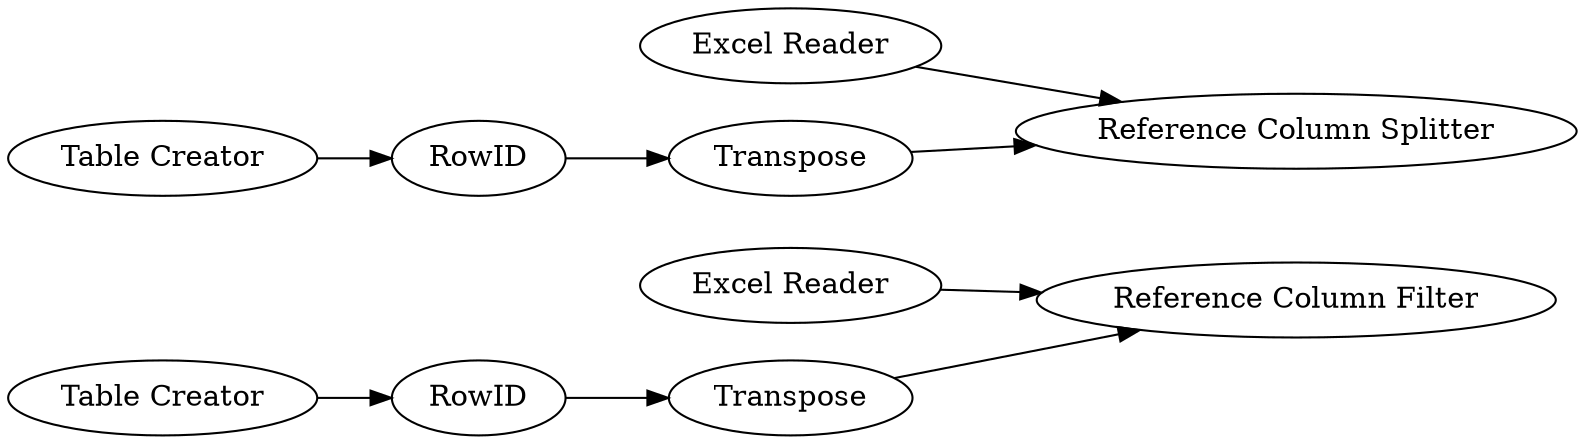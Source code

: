 digraph {
	"-6743709651424093921_136" [label=Transpose]
	"-6743709651424093921_140" [label="Reference Column Splitter"]
	"-6743709651424093921_144" [label="Excel Reader"]
	"-6743709651424093921_138" [label="Table Creator"]
	"-6743709651424093921_135" [label=RowID]
	"-6743709651424093921_141" [label="Table Creator"]
	"-6743709651424093921_143" [label=Transpose]
	"-6743709651424093921_139" [label="Reference Column Filter"]
	"-6743709651424093921_142" [label=RowID]
	"-6743709651424093921_77" [label="Excel Reader"]
	"-6743709651424093921_138" -> "-6743709651424093921_135"
	"-6743709651424093921_135" -> "-6743709651424093921_136"
	"-6743709651424093921_141" -> "-6743709651424093921_142"
	"-6743709651424093921_144" -> "-6743709651424093921_140"
	"-6743709651424093921_143" -> "-6743709651424093921_140"
	"-6743709651424093921_77" -> "-6743709651424093921_139"
	"-6743709651424093921_136" -> "-6743709651424093921_139"
	"-6743709651424093921_142" -> "-6743709651424093921_143"
	rankdir=LR
}
